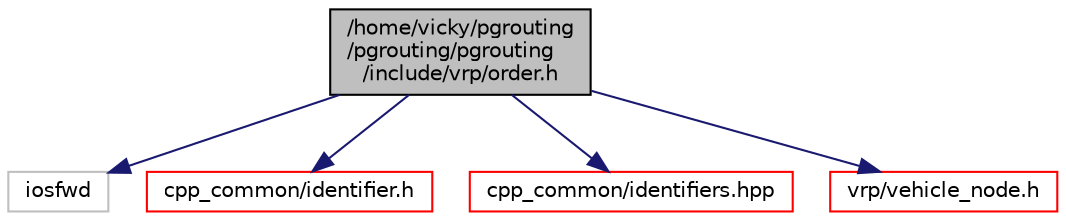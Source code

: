 digraph "/home/vicky/pgrouting/pgrouting/pgrouting/include/vrp/order.h"
{
  edge [fontname="Helvetica",fontsize="10",labelfontname="Helvetica",labelfontsize="10"];
  node [fontname="Helvetica",fontsize="10",shape=record];
  Node1 [label="/home/vicky/pgrouting\l/pgrouting/pgrouting\l/include/vrp/order.h",height=0.2,width=0.4,color="black", fillcolor="grey75", style="filled" fontcolor="black"];
  Node1 -> Node2 [color="midnightblue",fontsize="10",style="solid",fontname="Helvetica"];
  Node2 [label="iosfwd",height=0.2,width=0.4,color="grey75", fillcolor="white", style="filled"];
  Node1 -> Node3 [color="midnightblue",fontsize="10",style="solid",fontname="Helvetica"];
  Node3 [label="cpp_common/identifier.h",height=0.2,width=0.4,color="red", fillcolor="white", style="filled",URL="$identifier_8h.html"];
  Node1 -> Node4 [color="midnightblue",fontsize="10",style="solid",fontname="Helvetica"];
  Node4 [label="cpp_common/identifiers.hpp",height=0.2,width=0.4,color="red", fillcolor="white", style="filled",URL="$identifiers_8hpp.html"];
  Node1 -> Node5 [color="midnightblue",fontsize="10",style="solid",fontname="Helvetica"];
  Node5 [label="vrp/vehicle_node.h",height=0.2,width=0.4,color="red", fillcolor="white", style="filled",URL="$vehicle__node_8h.html"];
}

